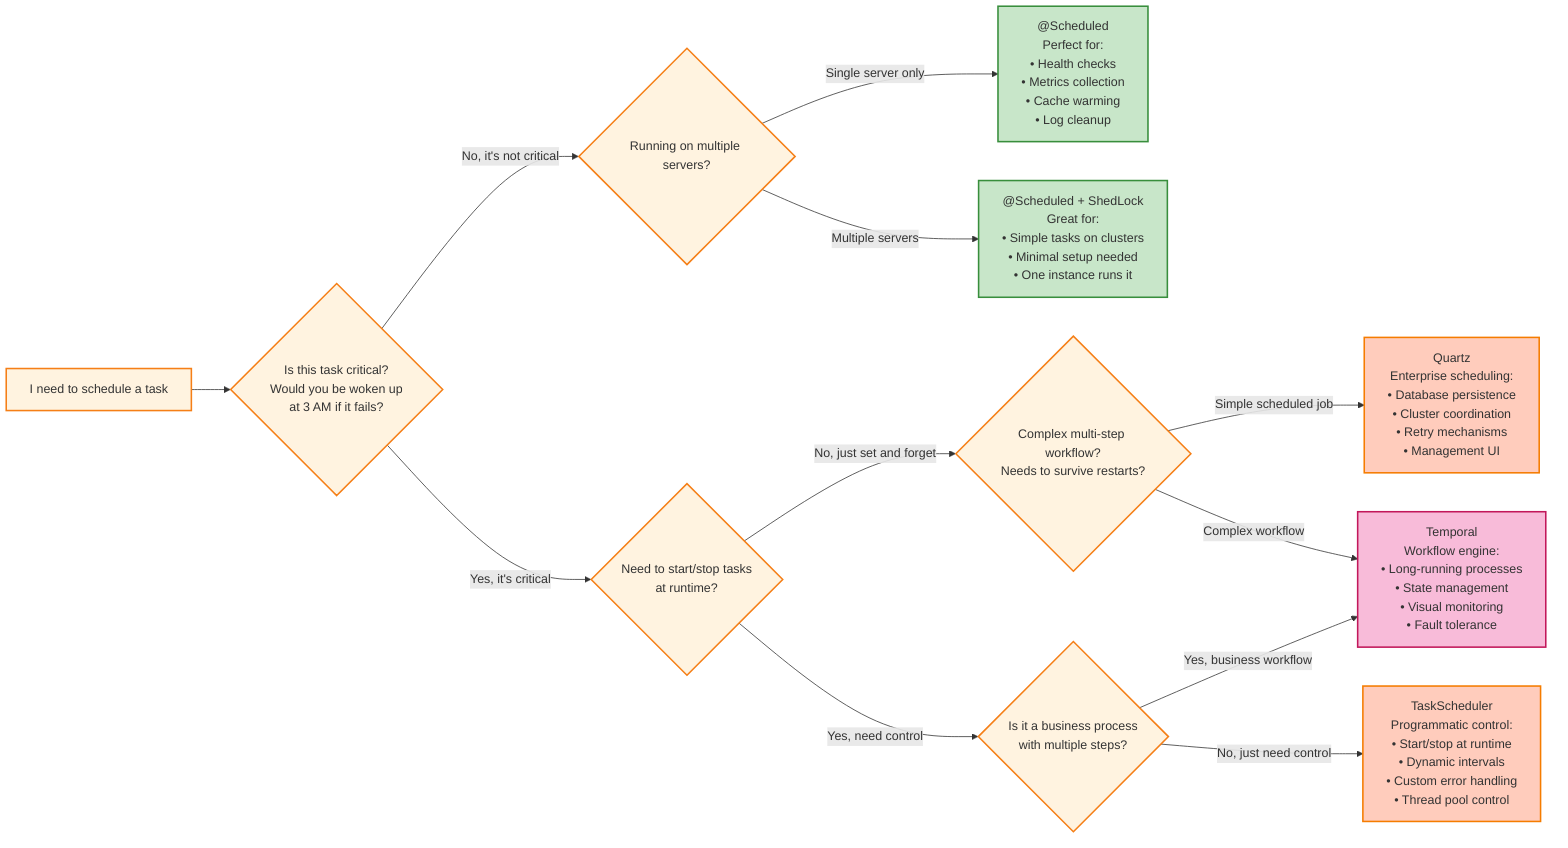 flowchart LR
    A["I need to schedule a task"] --> B{"Is this task critical?<br>Would you be woken up<br>at 3 AM if it fails?"}
    B -- No, it's not critical --> C{"Running on multiple servers?"}
    B -- Yes, it's critical --> D{"Need to start/stop tasks<br>at runtime?"}
    C -- Single server only --> E["@Scheduled <br>Perfect for:<br>• Health checks<br>• Metrics collection<br>• Cache warming<br>• Log cleanup"]
    C -- Multiple servers --> F["@Scheduled + ShedLock <br>Great for:<br>• Simple tasks on clusters<br>• Minimal setup needed<br>• One instance runs it"]
    D -- No, just set and forget --> G{"Complex multi-step workflow?<br>Needs to survive restarts?"}
    D -- Yes, need control --> H{"Is it a business process<br>with multiple steps?"}
    G -- Simple scheduled job --> I["Quartz <br>Enterprise scheduling:<br>• Database persistence<br>• Cluster coordination<br>• Retry mechanisms<br>• Management UI"]
    G -- Complex workflow --> J["Temporal <br>Workflow engine:<br>• Long-running processes<br>• State management<br>• Visual monitoring<br>• Fault tolerance"]
    H -- No, just need control --> K["TaskScheduler <br>Programmatic control:<br>• Start/stop at runtime<br>• Dynamic intervals<br>• Custom error handling<br>• Thread pool control"]
    H -- Yes, business workflow --> J
    A:::question
    B:::question
    C:::question
    D:::question
    E:::simple
    F:::simple
    G:::question
    H:::question
    I:::medium
    J:::complex
    K:::medium
    classDef question fill:#fff3e0,stroke:#f57f17,stroke-width:2px
    classDef simple fill:#c8e6c9,stroke:#388e3c,stroke-width:2px
    classDef medium fill:#ffccbc,stroke:#f57c00,stroke-width:2px
    classDef complex fill:#f8bbd9,stroke:#c2185b,stroke-width:2px
    classDef examples fill:#e1f5fe,stroke:#0277bd,stroke-width:1px
    classDef shortcuts fill:#f3e5f5,stroke:#7b1fa2,stroke-width:1px